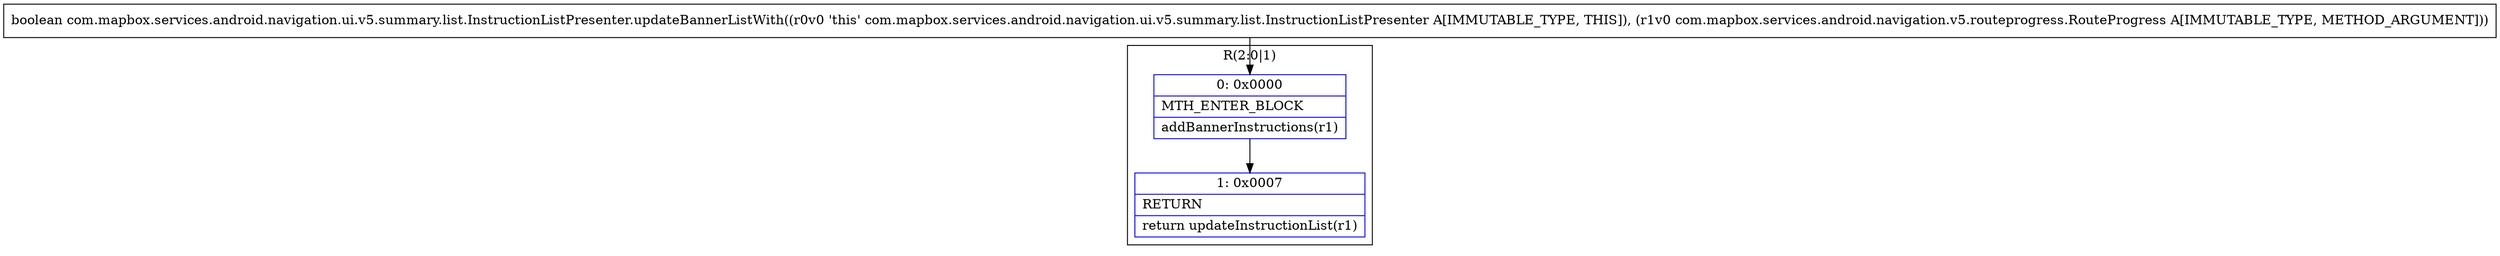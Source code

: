 digraph "CFG forcom.mapbox.services.android.navigation.ui.v5.summary.list.InstructionListPresenter.updateBannerListWith(Lcom\/mapbox\/services\/android\/navigation\/v5\/routeprogress\/RouteProgress;)Z" {
subgraph cluster_Region_1105470045 {
label = "R(2:0|1)";
node [shape=record,color=blue];
Node_0 [shape=record,label="{0\:\ 0x0000|MTH_ENTER_BLOCK\l|addBannerInstructions(r1)\l}"];
Node_1 [shape=record,label="{1\:\ 0x0007|RETURN\l|return updateInstructionList(r1)\l}"];
}
MethodNode[shape=record,label="{boolean com.mapbox.services.android.navigation.ui.v5.summary.list.InstructionListPresenter.updateBannerListWith((r0v0 'this' com.mapbox.services.android.navigation.ui.v5.summary.list.InstructionListPresenter A[IMMUTABLE_TYPE, THIS]), (r1v0 com.mapbox.services.android.navigation.v5.routeprogress.RouteProgress A[IMMUTABLE_TYPE, METHOD_ARGUMENT])) }"];
MethodNode -> Node_0;
Node_0 -> Node_1;
}

